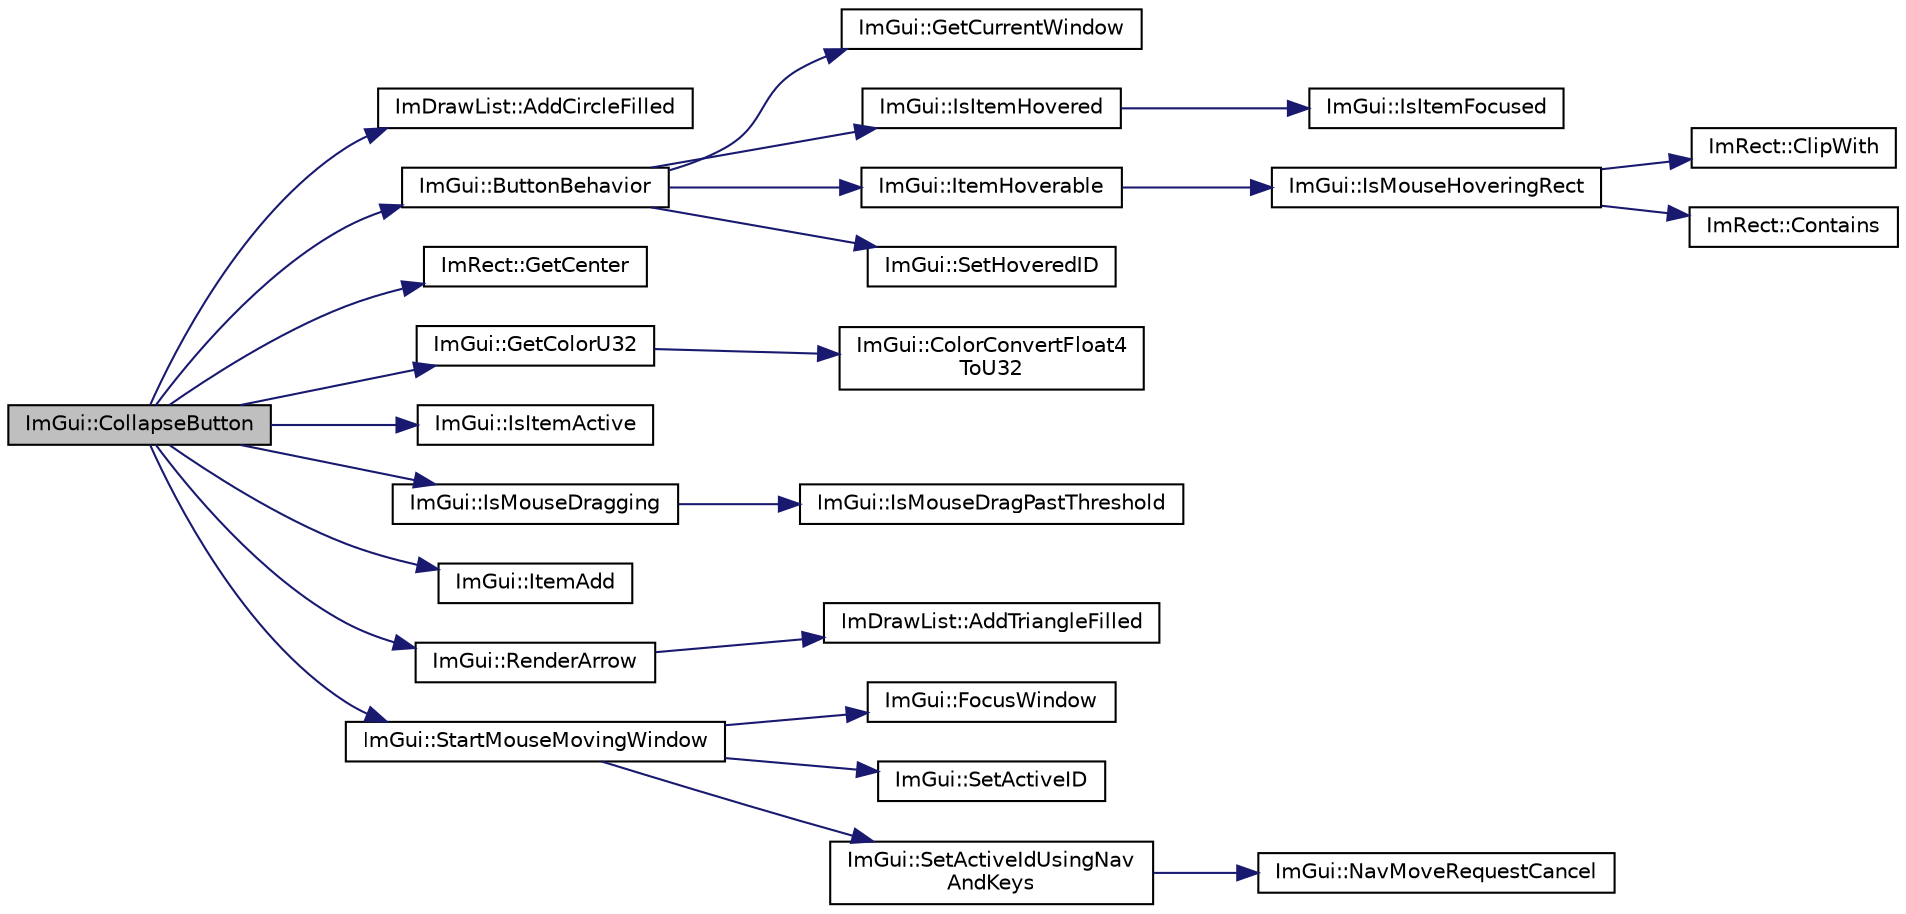 digraph "ImGui::CollapseButton"
{
 // LATEX_PDF_SIZE
  edge [fontname="Helvetica",fontsize="10",labelfontname="Helvetica",labelfontsize="10"];
  node [fontname="Helvetica",fontsize="10",shape=record];
  rankdir="LR";
  Node1 [label="ImGui::CollapseButton",height=0.2,width=0.4,color="black", fillcolor="grey75", style="filled", fontcolor="black",tooltip=" "];
  Node1 -> Node2 [color="midnightblue",fontsize="10",style="solid"];
  Node2 [label="ImDrawList::AddCircleFilled",height=0.2,width=0.4,color="black", fillcolor="white", style="filled",URL="$struct_im_draw_list.html#aef950cf8b0293b2c5e4708af72de045b",tooltip=" "];
  Node1 -> Node3 [color="midnightblue",fontsize="10",style="solid"];
  Node3 [label="ImGui::ButtonBehavior",height=0.2,width=0.4,color="black", fillcolor="white", style="filled",URL="$namespace_im_gui.html#a65a4f18b1bc8ce0f351687922089f374",tooltip=" "];
  Node3 -> Node4 [color="midnightblue",fontsize="10",style="solid"];
  Node4 [label="ImGui::GetCurrentWindow",height=0.2,width=0.4,color="black", fillcolor="white", style="filled",URL="$namespace_im_gui.html#a7ceba68eca2b09fb6bf1ad88037e6203",tooltip=" "];
  Node3 -> Node5 [color="midnightblue",fontsize="10",style="solid"];
  Node5 [label="ImGui::IsItemHovered",height=0.2,width=0.4,color="black", fillcolor="white", style="filled",URL="$namespace_im_gui.html#ac9a400eff3a9561d95e80486c52a660b",tooltip=" "];
  Node5 -> Node6 [color="midnightblue",fontsize="10",style="solid"];
  Node6 [label="ImGui::IsItemFocused",height=0.2,width=0.4,color="black", fillcolor="white", style="filled",URL="$namespace_im_gui.html#add3290865a67327258c3a32b695adb28",tooltip=" "];
  Node3 -> Node7 [color="midnightblue",fontsize="10",style="solid"];
  Node7 [label="ImGui::ItemHoverable",height=0.2,width=0.4,color="black", fillcolor="white", style="filled",URL="$namespace_im_gui.html#a488b86a9f235923304186fb86ff64ffb",tooltip=" "];
  Node7 -> Node8 [color="midnightblue",fontsize="10",style="solid"];
  Node8 [label="ImGui::IsMouseHoveringRect",height=0.2,width=0.4,color="black", fillcolor="white", style="filled",URL="$namespace_im_gui.html#ae0b8ea0e06c457316d6aed6c5b2a1c25",tooltip=" "];
  Node8 -> Node9 [color="midnightblue",fontsize="10",style="solid"];
  Node9 [label="ImRect::ClipWith",height=0.2,width=0.4,color="black", fillcolor="white", style="filled",URL="$struct_im_rect.html#ac02d5cf6ce0358aea9ed9df43d368f3f",tooltip=" "];
  Node8 -> Node10 [color="midnightblue",fontsize="10",style="solid"];
  Node10 [label="ImRect::Contains",height=0.2,width=0.4,color="black", fillcolor="white", style="filled",URL="$struct_im_rect.html#ac583156fd0e9306181fff5d120b262ea",tooltip=" "];
  Node3 -> Node11 [color="midnightblue",fontsize="10",style="solid"];
  Node11 [label="ImGui::SetHoveredID",height=0.2,width=0.4,color="black", fillcolor="white", style="filled",URL="$namespace_im_gui.html#aba1f0c75d6f98702e6b02eb1bc30d915",tooltip=" "];
  Node1 -> Node12 [color="midnightblue",fontsize="10",style="solid"];
  Node12 [label="ImRect::GetCenter",height=0.2,width=0.4,color="black", fillcolor="white", style="filled",URL="$struct_im_rect.html#aae13f8003184fd84f29d27c3c074cf43",tooltip=" "];
  Node1 -> Node13 [color="midnightblue",fontsize="10",style="solid"];
  Node13 [label="ImGui::GetColorU32",height=0.2,width=0.4,color="black", fillcolor="white", style="filled",URL="$namespace_im_gui.html#a0de2d9bd347d9866511eb8d014e62556",tooltip=" "];
  Node13 -> Node14 [color="midnightblue",fontsize="10",style="solid"];
  Node14 [label="ImGui::ColorConvertFloat4\lToU32",height=0.2,width=0.4,color="black", fillcolor="white", style="filled",URL="$namespace_im_gui.html#abe2691de0b1a71c774ab24cc91564a94",tooltip=" "];
  Node1 -> Node15 [color="midnightblue",fontsize="10",style="solid"];
  Node15 [label="ImGui::IsItemActive",height=0.2,width=0.4,color="black", fillcolor="white", style="filled",URL="$namespace_im_gui.html#a2d8ac4569456a8003e4dddd39caf771c",tooltip=" "];
  Node1 -> Node16 [color="midnightblue",fontsize="10",style="solid"];
  Node16 [label="ImGui::IsMouseDragging",height=0.2,width=0.4,color="black", fillcolor="white", style="filled",URL="$namespace_im_gui.html#a0fc57160c83b9f2707fa762f8ac2f8ba",tooltip=" "];
  Node16 -> Node17 [color="midnightblue",fontsize="10",style="solid"];
  Node17 [label="ImGui::IsMouseDragPastThreshold",height=0.2,width=0.4,color="black", fillcolor="white", style="filled",URL="$namespace_im_gui.html#ad1b3473eaad344022a022acfd45b0f5c",tooltip=" "];
  Node1 -> Node18 [color="midnightblue",fontsize="10",style="solid"];
  Node18 [label="ImGui::ItemAdd",height=0.2,width=0.4,color="black", fillcolor="white", style="filled",URL="$namespace_im_gui.html#a03440eafb6ce299fcb92b2d2cda147a5",tooltip=" "];
  Node1 -> Node19 [color="midnightblue",fontsize="10",style="solid"];
  Node19 [label="ImGui::RenderArrow",height=0.2,width=0.4,color="black", fillcolor="white", style="filled",URL="$namespace_im_gui.html#a7ec12551caa737505087c80e38b94937",tooltip=" "];
  Node19 -> Node20 [color="midnightblue",fontsize="10",style="solid"];
  Node20 [label="ImDrawList::AddTriangleFilled",height=0.2,width=0.4,color="black", fillcolor="white", style="filled",URL="$struct_im_draw_list.html#af1dd4a3888034c5f71b66a38e44edf31",tooltip=" "];
  Node1 -> Node21 [color="midnightblue",fontsize="10",style="solid"];
  Node21 [label="ImGui::StartMouseMovingWindow",height=0.2,width=0.4,color="black", fillcolor="white", style="filled",URL="$namespace_im_gui.html#afd03199380411a711c74893434d91258",tooltip=" "];
  Node21 -> Node22 [color="midnightblue",fontsize="10",style="solid"];
  Node22 [label="ImGui::FocusWindow",height=0.2,width=0.4,color="black", fillcolor="white", style="filled",URL="$namespace_im_gui.html#ade4c08e7e7ad7bbfa4835248f5f3a7c6",tooltip=" "];
  Node21 -> Node23 [color="midnightblue",fontsize="10",style="solid"];
  Node23 [label="ImGui::SetActiveID",height=0.2,width=0.4,color="black", fillcolor="white", style="filled",URL="$namespace_im_gui.html#a27b8ace13a8c421ee8405f0cbebe4ead",tooltip=" "];
  Node21 -> Node24 [color="midnightblue",fontsize="10",style="solid"];
  Node24 [label="ImGui::SetActiveIdUsingNav\lAndKeys",height=0.2,width=0.4,color="black", fillcolor="white", style="filled",URL="$namespace_im_gui.html#aefe7be36ac04cc065b901277b090605d",tooltip=" "];
  Node24 -> Node25 [color="midnightblue",fontsize="10",style="solid"];
  Node25 [label="ImGui::NavMoveRequestCancel",height=0.2,width=0.4,color="black", fillcolor="white", style="filled",URL="$namespace_im_gui.html#a43326bb080d9fa80327ed81d864d8b8d",tooltip=" "];
}
